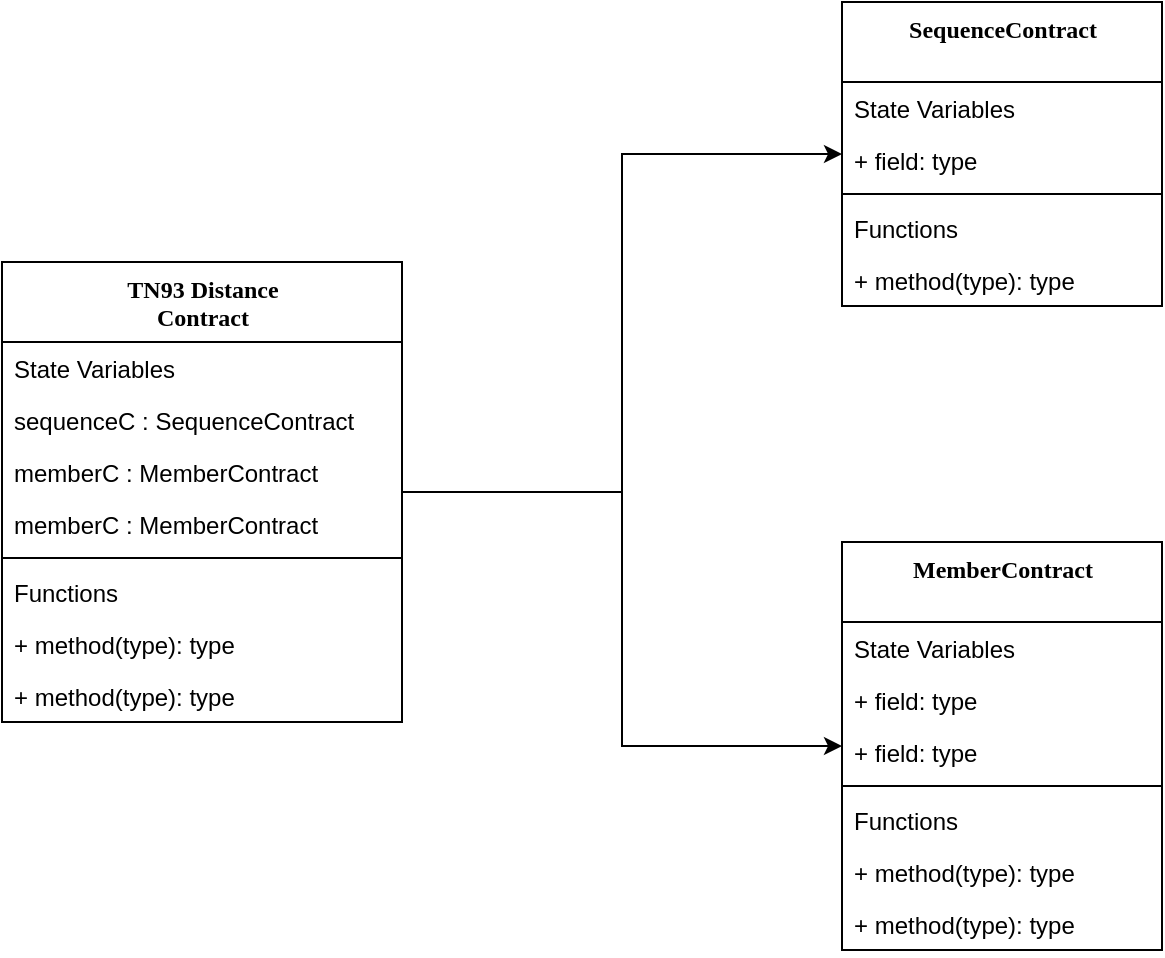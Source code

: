 <mxfile version="12.5.1" type="github"><diagram name="Page-1" id="6133507b-19e7-1e82-6fc7-422aa6c4b21f"><mxGraphModel dx="1298" dy="838" grid="1" gridSize="10" guides="1" tooltips="1" connect="1" arrows="1" fold="1" page="1" pageScale="1" pageWidth="1100" pageHeight="850" background="#ffffff" math="0" shadow="0"><root><mxCell id="0"/><mxCell id="1" parent="0"/><mxCell id="I6Pyvac8AkdBY3ZHBp3G-34" value="" style="edgeStyle=orthogonalEdgeStyle;rounded=0;orthogonalLoop=1;jettySize=auto;html=1;" edge="1" parent="1" source="78961159f06e98e8-95" target="I6Pyvac8AkdBY3ZHBp3G-26"><mxGeometry relative="1" as="geometry"/></mxCell><mxCell id="I6Pyvac8AkdBY3ZHBp3G-43" value="" style="edgeStyle=orthogonalEdgeStyle;rounded=0;orthogonalLoop=1;jettySize=auto;html=1;" edge="1" parent="1" source="78961159f06e98e8-95" target="I6Pyvac8AkdBY3ZHBp3G-35"><mxGeometry relative="1" as="geometry"/></mxCell><mxCell id="78961159f06e98e8-95" value="TN93 Distance&lt;br&gt;Contract" style="swimlane;html=1;fontStyle=1;align=center;verticalAlign=top;childLayout=stackLayout;horizontal=1;startSize=40;horizontalStack=0;resizeParent=1;resizeLast=0;collapsible=1;marginBottom=0;swimlaneFillColor=#ffffff;rounded=0;shadow=0;comic=0;labelBackgroundColor=none;strokeWidth=1;fillColor=none;fontFamily=Verdana;fontSize=12" parent="1" vertex="1"><mxGeometry x="230" y="210" width="200" height="230" as="geometry"><mxRectangle x="470" y="240" width="90" height="26" as="alternateBounds"/></mxGeometry></mxCell><mxCell id="78961159f06e98e8-96" value="State Variables" style="text;html=1;strokeColor=none;fillColor=none;align=left;verticalAlign=top;spacingLeft=4;spacingRight=4;whiteSpace=wrap;overflow=hidden;rotatable=0;points=[[0,0.5],[1,0.5]];portConstraint=eastwest;" parent="78961159f06e98e8-95" vertex="1"><mxGeometry y="40" width="200" height="26" as="geometry"/></mxCell><mxCell id="78961159f06e98e8-102" value="sequenceC : SequenceContract&amp;nbsp;" style="text;html=1;strokeColor=none;fillColor=none;align=left;verticalAlign=top;spacingLeft=4;spacingRight=4;whiteSpace=wrap;overflow=hidden;rotatable=0;points=[[0,0.5],[1,0.5]];portConstraint=eastwest;" parent="78961159f06e98e8-95" vertex="1"><mxGeometry y="66" width="200" height="26" as="geometry"/></mxCell><mxCell id="I6Pyvac8AkdBY3ZHBp3G-44" value="memberC : MemberContract&amp;nbsp;" style="text;html=1;strokeColor=none;fillColor=none;align=left;verticalAlign=top;spacingLeft=4;spacingRight=4;whiteSpace=wrap;overflow=hidden;rotatable=0;points=[[0,0.5],[1,0.5]];portConstraint=eastwest;" vertex="1" parent="78961159f06e98e8-95"><mxGeometry y="92" width="200" height="26" as="geometry"/></mxCell><mxCell id="I6Pyvac8AkdBY3ZHBp3G-46" value="memberC : MemberContract&amp;nbsp;" style="text;html=1;strokeColor=none;fillColor=none;align=left;verticalAlign=top;spacingLeft=4;spacingRight=4;whiteSpace=wrap;overflow=hidden;rotatable=0;points=[[0,0.5],[1,0.5]];portConstraint=eastwest;" vertex="1" parent="78961159f06e98e8-95"><mxGeometry y="118" width="200" height="26" as="geometry"/></mxCell><mxCell id="78961159f06e98e8-103" value="" style="line;html=1;strokeWidth=1;fillColor=none;align=left;verticalAlign=middle;spacingTop=-1;spacingLeft=3;spacingRight=3;rotatable=0;labelPosition=right;points=[];portConstraint=eastwest;" parent="78961159f06e98e8-95" vertex="1"><mxGeometry y="144" width="200" height="8" as="geometry"/></mxCell><mxCell id="78961159f06e98e8-104" value="Functions" style="text;html=1;strokeColor=none;fillColor=none;align=left;verticalAlign=top;spacingLeft=4;spacingRight=4;whiteSpace=wrap;overflow=hidden;rotatable=0;points=[[0,0.5],[1,0.5]];portConstraint=eastwest;" parent="78961159f06e98e8-95" vertex="1"><mxGeometry y="152" width="200" height="26" as="geometry"/></mxCell><mxCell id="b94bc138ca980ef-5" value="+ method(type): type" style="text;html=1;strokeColor=none;fillColor=none;align=left;verticalAlign=top;spacingLeft=4;spacingRight=4;whiteSpace=wrap;overflow=hidden;rotatable=0;points=[[0,0.5],[1,0.5]];portConstraint=eastwest;" parent="78961159f06e98e8-95" vertex="1"><mxGeometry y="178" width="200" height="26" as="geometry"/></mxCell><mxCell id="I6Pyvac8AkdBY3ZHBp3G-15" value="+ method(type): type" style="text;html=1;strokeColor=none;fillColor=none;align=left;verticalAlign=top;spacingLeft=4;spacingRight=4;whiteSpace=wrap;overflow=hidden;rotatable=0;points=[[0,0.5],[1,0.5]];portConstraint=eastwest;" vertex="1" parent="78961159f06e98e8-95"><mxGeometry y="204" width="200" height="26" as="geometry"/></mxCell><mxCell id="I6Pyvac8AkdBY3ZHBp3G-35" value="MemberContract" style="swimlane;html=1;fontStyle=1;align=center;verticalAlign=top;childLayout=stackLayout;horizontal=1;startSize=40;horizontalStack=0;resizeParent=1;resizeLast=0;collapsible=1;marginBottom=0;swimlaneFillColor=#ffffff;rounded=0;shadow=0;comic=0;labelBackgroundColor=none;strokeWidth=1;fillColor=none;fontFamily=Verdana;fontSize=12" vertex="1" parent="1"><mxGeometry x="650" y="350" width="160" height="204" as="geometry"><mxRectangle x="470" y="240" width="90" height="26" as="alternateBounds"/></mxGeometry></mxCell><mxCell id="I6Pyvac8AkdBY3ZHBp3G-36" value="State Variables" style="text;html=1;strokeColor=none;fillColor=none;align=left;verticalAlign=top;spacingLeft=4;spacingRight=4;whiteSpace=wrap;overflow=hidden;rotatable=0;points=[[0,0.5],[1,0.5]];portConstraint=eastwest;" vertex="1" parent="I6Pyvac8AkdBY3ZHBp3G-35"><mxGeometry y="40" width="160" height="26" as="geometry"/></mxCell><mxCell id="I6Pyvac8AkdBY3ZHBp3G-37" value="+ field: type" style="text;html=1;strokeColor=none;fillColor=none;align=left;verticalAlign=top;spacingLeft=4;spacingRight=4;whiteSpace=wrap;overflow=hidden;rotatable=0;points=[[0,0.5],[1,0.5]];portConstraint=eastwest;" vertex="1" parent="I6Pyvac8AkdBY3ZHBp3G-35"><mxGeometry y="66" width="160" height="26" as="geometry"/></mxCell><mxCell id="I6Pyvac8AkdBY3ZHBp3G-38" value="+ field: type" style="text;html=1;strokeColor=none;fillColor=none;align=left;verticalAlign=top;spacingLeft=4;spacingRight=4;whiteSpace=wrap;overflow=hidden;rotatable=0;points=[[0,0.5],[1,0.5]];portConstraint=eastwest;" vertex="1" parent="I6Pyvac8AkdBY3ZHBp3G-35"><mxGeometry y="92" width="160" height="26" as="geometry"/></mxCell><mxCell id="I6Pyvac8AkdBY3ZHBp3G-39" value="" style="line;html=1;strokeWidth=1;fillColor=none;align=left;verticalAlign=middle;spacingTop=-1;spacingLeft=3;spacingRight=3;rotatable=0;labelPosition=right;points=[];portConstraint=eastwest;" vertex="1" parent="I6Pyvac8AkdBY3ZHBp3G-35"><mxGeometry y="118" width="160" height="8" as="geometry"/></mxCell><mxCell id="I6Pyvac8AkdBY3ZHBp3G-40" value="Functions" style="text;html=1;strokeColor=none;fillColor=none;align=left;verticalAlign=top;spacingLeft=4;spacingRight=4;whiteSpace=wrap;overflow=hidden;rotatable=0;points=[[0,0.5],[1,0.5]];portConstraint=eastwest;" vertex="1" parent="I6Pyvac8AkdBY3ZHBp3G-35"><mxGeometry y="126" width="160" height="26" as="geometry"/></mxCell><mxCell id="I6Pyvac8AkdBY3ZHBp3G-41" value="+ method(type): type" style="text;html=1;strokeColor=none;fillColor=none;align=left;verticalAlign=top;spacingLeft=4;spacingRight=4;whiteSpace=wrap;overflow=hidden;rotatable=0;points=[[0,0.5],[1,0.5]];portConstraint=eastwest;" vertex="1" parent="I6Pyvac8AkdBY3ZHBp3G-35"><mxGeometry y="152" width="160" height="26" as="geometry"/></mxCell><mxCell id="I6Pyvac8AkdBY3ZHBp3G-42" value="+ method(type): type" style="text;html=1;strokeColor=none;fillColor=none;align=left;verticalAlign=top;spacingLeft=4;spacingRight=4;whiteSpace=wrap;overflow=hidden;rotatable=0;points=[[0,0.5],[1,0.5]];portConstraint=eastwest;" vertex="1" parent="I6Pyvac8AkdBY3ZHBp3G-35"><mxGeometry y="178" width="160" height="26" as="geometry"/></mxCell><mxCell id="I6Pyvac8AkdBY3ZHBp3G-26" value="SequenceContract" style="swimlane;html=1;fontStyle=1;align=center;verticalAlign=top;childLayout=stackLayout;horizontal=1;startSize=40;horizontalStack=0;resizeParent=1;resizeLast=0;collapsible=1;marginBottom=0;swimlaneFillColor=#ffffff;rounded=0;shadow=0;comic=0;labelBackgroundColor=none;strokeWidth=1;fillColor=none;fontFamily=Verdana;fontSize=12" vertex="1" parent="1"><mxGeometry x="650" y="80" width="160" height="152" as="geometry"><mxRectangle x="470" y="240" width="90" height="26" as="alternateBounds"/></mxGeometry></mxCell><mxCell id="I6Pyvac8AkdBY3ZHBp3G-27" value="State Variables" style="text;html=1;strokeColor=none;fillColor=none;align=left;verticalAlign=top;spacingLeft=4;spacingRight=4;whiteSpace=wrap;overflow=hidden;rotatable=0;points=[[0,0.5],[1,0.5]];portConstraint=eastwest;" vertex="1" parent="I6Pyvac8AkdBY3ZHBp3G-26"><mxGeometry y="40" width="160" height="26" as="geometry"/></mxCell><mxCell id="I6Pyvac8AkdBY3ZHBp3G-29" value="+ field: type" style="text;html=1;strokeColor=none;fillColor=none;align=left;verticalAlign=top;spacingLeft=4;spacingRight=4;whiteSpace=wrap;overflow=hidden;rotatable=0;points=[[0,0.5],[1,0.5]];portConstraint=eastwest;" vertex="1" parent="I6Pyvac8AkdBY3ZHBp3G-26"><mxGeometry y="66" width="160" height="26" as="geometry"/></mxCell><mxCell id="I6Pyvac8AkdBY3ZHBp3G-30" value="" style="line;html=1;strokeWidth=1;fillColor=none;align=left;verticalAlign=middle;spacingTop=-1;spacingLeft=3;spacingRight=3;rotatable=0;labelPosition=right;points=[];portConstraint=eastwest;" vertex="1" parent="I6Pyvac8AkdBY3ZHBp3G-26"><mxGeometry y="92" width="160" height="8" as="geometry"/></mxCell><mxCell id="I6Pyvac8AkdBY3ZHBp3G-31" value="Functions" style="text;html=1;strokeColor=none;fillColor=none;align=left;verticalAlign=top;spacingLeft=4;spacingRight=4;whiteSpace=wrap;overflow=hidden;rotatable=0;points=[[0,0.5],[1,0.5]];portConstraint=eastwest;" vertex="1" parent="I6Pyvac8AkdBY3ZHBp3G-26"><mxGeometry y="100" width="160" height="26" as="geometry"/></mxCell><mxCell id="I6Pyvac8AkdBY3ZHBp3G-32" value="+ method(type): type" style="text;html=1;strokeColor=none;fillColor=none;align=left;verticalAlign=top;spacingLeft=4;spacingRight=4;whiteSpace=wrap;overflow=hidden;rotatable=0;points=[[0,0.5],[1,0.5]];portConstraint=eastwest;" vertex="1" parent="I6Pyvac8AkdBY3ZHBp3G-26"><mxGeometry y="126" width="160" height="26" as="geometry"/></mxCell></root></mxGraphModel></diagram></mxfile>